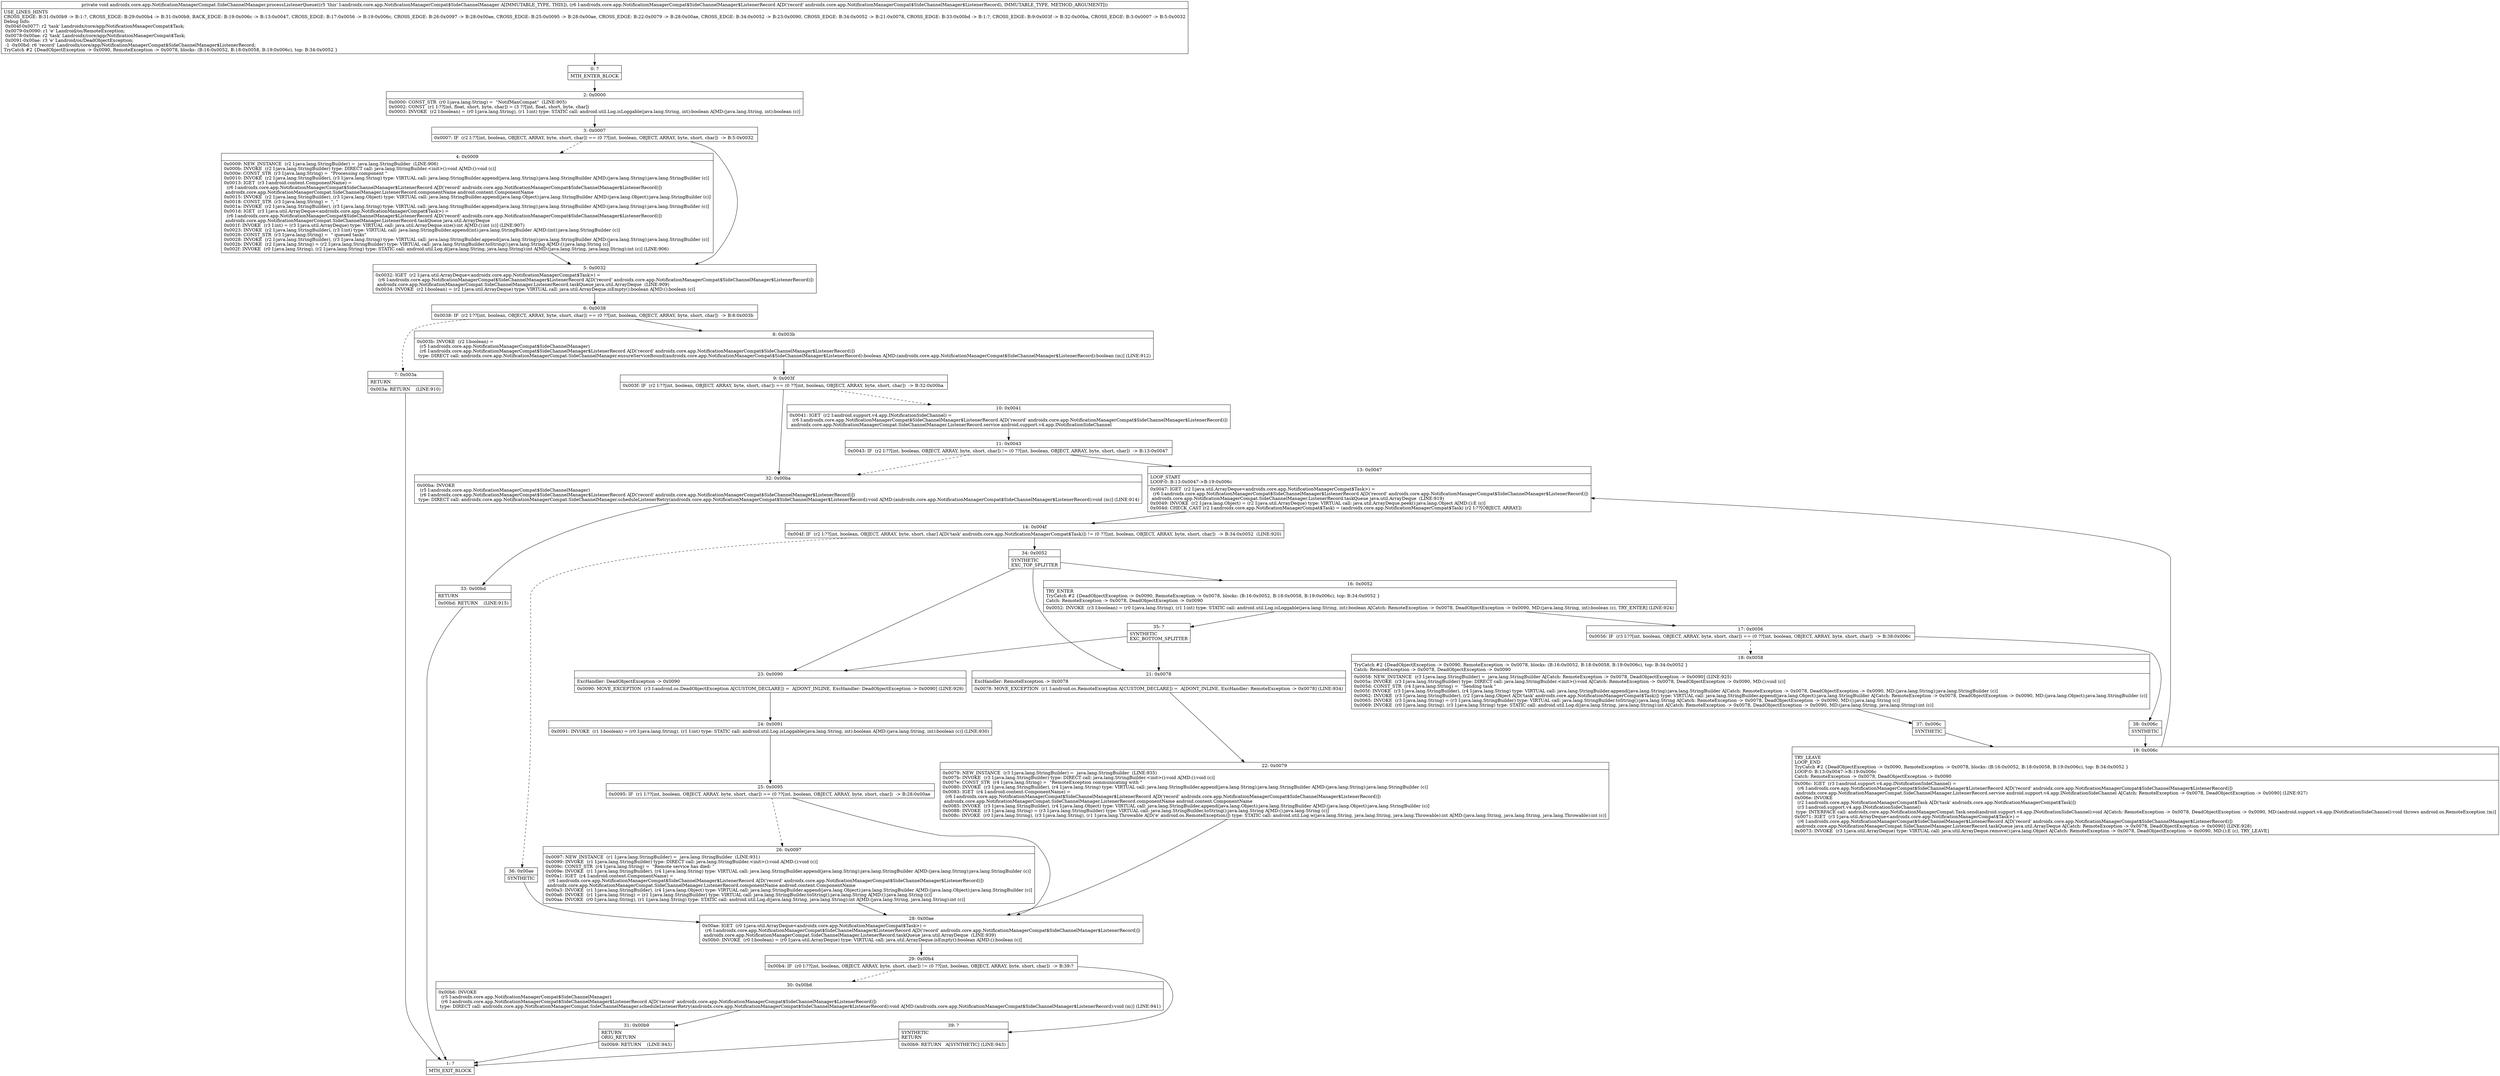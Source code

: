 digraph "CFG forandroidx.core.app.NotificationManagerCompat.SideChannelManager.processListenerQueue(Landroidx\/core\/app\/NotificationManagerCompat$SideChannelManager$ListenerRecord;)V" {
Node_0 [shape=record,label="{0\:\ ?|MTH_ENTER_BLOCK\l}"];
Node_2 [shape=record,label="{2\:\ 0x0000|0x0000: CONST_STR  (r0 I:java.lang.String) =  \"NotifManCompat\"  (LINE:905)\l0x0002: CONST  (r1 I:??[int, float, short, byte, char]) = (3 ??[int, float, short, byte, char]) \l0x0003: INVOKE  (r2 I:boolean) = (r0 I:java.lang.String), (r1 I:int) type: STATIC call: android.util.Log.isLoggable(java.lang.String, int):boolean A[MD:(java.lang.String, int):boolean (c)]\l}"];
Node_3 [shape=record,label="{3\:\ 0x0007|0x0007: IF  (r2 I:??[int, boolean, OBJECT, ARRAY, byte, short, char]) == (0 ??[int, boolean, OBJECT, ARRAY, byte, short, char])  \-\> B:5:0x0032 \l}"];
Node_4 [shape=record,label="{4\:\ 0x0009|0x0009: NEW_INSTANCE  (r2 I:java.lang.StringBuilder) =  java.lang.StringBuilder  (LINE:906)\l0x000b: INVOKE  (r2 I:java.lang.StringBuilder) type: DIRECT call: java.lang.StringBuilder.\<init\>():void A[MD:():void (c)]\l0x000e: CONST_STR  (r3 I:java.lang.String) =  \"Processing component \" \l0x0010: INVOKE  (r2 I:java.lang.StringBuilder), (r3 I:java.lang.String) type: VIRTUAL call: java.lang.StringBuilder.append(java.lang.String):java.lang.StringBuilder A[MD:(java.lang.String):java.lang.StringBuilder (c)]\l0x0013: IGET  (r3 I:android.content.ComponentName) = \l  (r6 I:androidx.core.app.NotificationManagerCompat$SideChannelManager$ListenerRecord A[D('record' androidx.core.app.NotificationManagerCompat$SideChannelManager$ListenerRecord)])\l androidx.core.app.NotificationManagerCompat.SideChannelManager.ListenerRecord.componentName android.content.ComponentName \l0x0015: INVOKE  (r2 I:java.lang.StringBuilder), (r3 I:java.lang.Object) type: VIRTUAL call: java.lang.StringBuilder.append(java.lang.Object):java.lang.StringBuilder A[MD:(java.lang.Object):java.lang.StringBuilder (c)]\l0x0018: CONST_STR  (r3 I:java.lang.String) =  \", \" \l0x001a: INVOKE  (r2 I:java.lang.StringBuilder), (r3 I:java.lang.String) type: VIRTUAL call: java.lang.StringBuilder.append(java.lang.String):java.lang.StringBuilder A[MD:(java.lang.String):java.lang.StringBuilder (c)]\l0x001d: IGET  (r3 I:java.util.ArrayDeque\<androidx.core.app.NotificationManagerCompat$Task\>) = \l  (r6 I:androidx.core.app.NotificationManagerCompat$SideChannelManager$ListenerRecord A[D('record' androidx.core.app.NotificationManagerCompat$SideChannelManager$ListenerRecord)])\l androidx.core.app.NotificationManagerCompat.SideChannelManager.ListenerRecord.taskQueue java.util.ArrayDeque \l0x001f: INVOKE  (r3 I:int) = (r3 I:java.util.ArrayDeque) type: VIRTUAL call: java.util.ArrayDeque.size():int A[MD:():int (c)] (LINE:907)\l0x0023: INVOKE  (r2 I:java.lang.StringBuilder), (r3 I:int) type: VIRTUAL call: java.lang.StringBuilder.append(int):java.lang.StringBuilder A[MD:(int):java.lang.StringBuilder (c)]\l0x0026: CONST_STR  (r3 I:java.lang.String) =  \" queued tasks\" \l0x0028: INVOKE  (r2 I:java.lang.StringBuilder), (r3 I:java.lang.String) type: VIRTUAL call: java.lang.StringBuilder.append(java.lang.String):java.lang.StringBuilder A[MD:(java.lang.String):java.lang.StringBuilder (c)]\l0x002b: INVOKE  (r2 I:java.lang.String) = (r2 I:java.lang.StringBuilder) type: VIRTUAL call: java.lang.StringBuilder.toString():java.lang.String A[MD:():java.lang.String (c)]\l0x002f: INVOKE  (r0 I:java.lang.String), (r2 I:java.lang.String) type: STATIC call: android.util.Log.d(java.lang.String, java.lang.String):int A[MD:(java.lang.String, java.lang.String):int (c)] (LINE:906)\l}"];
Node_5 [shape=record,label="{5\:\ 0x0032|0x0032: IGET  (r2 I:java.util.ArrayDeque\<androidx.core.app.NotificationManagerCompat$Task\>) = \l  (r6 I:androidx.core.app.NotificationManagerCompat$SideChannelManager$ListenerRecord A[D('record' androidx.core.app.NotificationManagerCompat$SideChannelManager$ListenerRecord)])\l androidx.core.app.NotificationManagerCompat.SideChannelManager.ListenerRecord.taskQueue java.util.ArrayDeque  (LINE:909)\l0x0034: INVOKE  (r2 I:boolean) = (r2 I:java.util.ArrayDeque) type: VIRTUAL call: java.util.ArrayDeque.isEmpty():boolean A[MD:():boolean (c)]\l}"];
Node_6 [shape=record,label="{6\:\ 0x0038|0x0038: IF  (r2 I:??[int, boolean, OBJECT, ARRAY, byte, short, char]) == (0 ??[int, boolean, OBJECT, ARRAY, byte, short, char])  \-\> B:8:0x003b \l}"];
Node_7 [shape=record,label="{7\:\ 0x003a|RETURN\l|0x003a: RETURN    (LINE:910)\l}"];
Node_1 [shape=record,label="{1\:\ ?|MTH_EXIT_BLOCK\l}"];
Node_8 [shape=record,label="{8\:\ 0x003b|0x003b: INVOKE  (r2 I:boolean) = \l  (r5 I:androidx.core.app.NotificationManagerCompat$SideChannelManager)\l  (r6 I:androidx.core.app.NotificationManagerCompat$SideChannelManager$ListenerRecord A[D('record' androidx.core.app.NotificationManagerCompat$SideChannelManager$ListenerRecord)])\l type: DIRECT call: androidx.core.app.NotificationManagerCompat.SideChannelManager.ensureServiceBound(androidx.core.app.NotificationManagerCompat$SideChannelManager$ListenerRecord):boolean A[MD:(androidx.core.app.NotificationManagerCompat$SideChannelManager$ListenerRecord):boolean (m)] (LINE:912)\l}"];
Node_9 [shape=record,label="{9\:\ 0x003f|0x003f: IF  (r2 I:??[int, boolean, OBJECT, ARRAY, byte, short, char]) == (0 ??[int, boolean, OBJECT, ARRAY, byte, short, char])  \-\> B:32:0x00ba \l}"];
Node_10 [shape=record,label="{10\:\ 0x0041|0x0041: IGET  (r2 I:android.support.v4.app.INotificationSideChannel) = \l  (r6 I:androidx.core.app.NotificationManagerCompat$SideChannelManager$ListenerRecord A[D('record' androidx.core.app.NotificationManagerCompat$SideChannelManager$ListenerRecord)])\l androidx.core.app.NotificationManagerCompat.SideChannelManager.ListenerRecord.service android.support.v4.app.INotificationSideChannel \l}"];
Node_11 [shape=record,label="{11\:\ 0x0043|0x0043: IF  (r2 I:??[int, boolean, OBJECT, ARRAY, byte, short, char]) != (0 ??[int, boolean, OBJECT, ARRAY, byte, short, char])  \-\> B:13:0x0047 \l}"];
Node_13 [shape=record,label="{13\:\ 0x0047|LOOP_START\lLOOP:0: B:13:0x0047\-\>B:19:0x006c\l|0x0047: IGET  (r2 I:java.util.ArrayDeque\<androidx.core.app.NotificationManagerCompat$Task\>) = \l  (r6 I:androidx.core.app.NotificationManagerCompat$SideChannelManager$ListenerRecord A[D('record' androidx.core.app.NotificationManagerCompat$SideChannelManager$ListenerRecord)])\l androidx.core.app.NotificationManagerCompat.SideChannelManager.ListenerRecord.taskQueue java.util.ArrayDeque  (LINE:919)\l0x0049: INVOKE  (r2 I:java.lang.Object) = (r2 I:java.util.ArrayDeque) type: VIRTUAL call: java.util.ArrayDeque.peek():java.lang.Object A[MD:():E (c)]\l0x004d: CHECK_CAST (r2 I:androidx.core.app.NotificationManagerCompat$Task) = (androidx.core.app.NotificationManagerCompat$Task) (r2 I:??[OBJECT, ARRAY]) \l}"];
Node_14 [shape=record,label="{14\:\ 0x004f|0x004f: IF  (r2 I:??[int, boolean, OBJECT, ARRAY, byte, short, char] A[D('task' androidx.core.app.NotificationManagerCompat$Task)]) != (0 ??[int, boolean, OBJECT, ARRAY, byte, short, char])  \-\> B:34:0x0052  (LINE:920)\l}"];
Node_34 [shape=record,label="{34\:\ 0x0052|SYNTHETIC\lEXC_TOP_SPLITTER\l}"];
Node_16 [shape=record,label="{16\:\ 0x0052|TRY_ENTER\lTryCatch #2 \{DeadObjectException \-\> 0x0090, RemoteException \-\> 0x0078, blocks: (B:16:0x0052, B:18:0x0058, B:19:0x006c), top: B:34:0x0052 \}\lCatch: RemoteException \-\> 0x0078, DeadObjectException \-\> 0x0090\l|0x0052: INVOKE  (r3 I:boolean) = (r0 I:java.lang.String), (r1 I:int) type: STATIC call: android.util.Log.isLoggable(java.lang.String, int):boolean A[Catch: RemoteException \-\> 0x0078, DeadObjectException \-\> 0x0090, MD:(java.lang.String, int):boolean (c), TRY_ENTER] (LINE:924)\l}"];
Node_17 [shape=record,label="{17\:\ 0x0056|0x0056: IF  (r3 I:??[int, boolean, OBJECT, ARRAY, byte, short, char]) == (0 ??[int, boolean, OBJECT, ARRAY, byte, short, char])  \-\> B:38:0x006c \l}"];
Node_18 [shape=record,label="{18\:\ 0x0058|TryCatch #2 \{DeadObjectException \-\> 0x0090, RemoteException \-\> 0x0078, blocks: (B:16:0x0052, B:18:0x0058, B:19:0x006c), top: B:34:0x0052 \}\lCatch: RemoteException \-\> 0x0078, DeadObjectException \-\> 0x0090\l|0x0058: NEW_INSTANCE  (r3 I:java.lang.StringBuilder) =  java.lang.StringBuilder A[Catch: RemoteException \-\> 0x0078, DeadObjectException \-\> 0x0090] (LINE:925)\l0x005a: INVOKE  (r3 I:java.lang.StringBuilder) type: DIRECT call: java.lang.StringBuilder.\<init\>():void A[Catch: RemoteException \-\> 0x0078, DeadObjectException \-\> 0x0090, MD:():void (c)]\l0x005d: CONST_STR  (r4 I:java.lang.String) =  \"Sending task \" \l0x005f: INVOKE  (r3 I:java.lang.StringBuilder), (r4 I:java.lang.String) type: VIRTUAL call: java.lang.StringBuilder.append(java.lang.String):java.lang.StringBuilder A[Catch: RemoteException \-\> 0x0078, DeadObjectException \-\> 0x0090, MD:(java.lang.String):java.lang.StringBuilder (c)]\l0x0062: INVOKE  (r3 I:java.lang.StringBuilder), (r2 I:java.lang.Object A[D('task' androidx.core.app.NotificationManagerCompat$Task)]) type: VIRTUAL call: java.lang.StringBuilder.append(java.lang.Object):java.lang.StringBuilder A[Catch: RemoteException \-\> 0x0078, DeadObjectException \-\> 0x0090, MD:(java.lang.Object):java.lang.StringBuilder (c)]\l0x0065: INVOKE  (r3 I:java.lang.String) = (r3 I:java.lang.StringBuilder) type: VIRTUAL call: java.lang.StringBuilder.toString():java.lang.String A[Catch: RemoteException \-\> 0x0078, DeadObjectException \-\> 0x0090, MD:():java.lang.String (c)]\l0x0069: INVOKE  (r0 I:java.lang.String), (r3 I:java.lang.String) type: STATIC call: android.util.Log.d(java.lang.String, java.lang.String):int A[Catch: RemoteException \-\> 0x0078, DeadObjectException \-\> 0x0090, MD:(java.lang.String, java.lang.String):int (c)]\l}"];
Node_37 [shape=record,label="{37\:\ 0x006c|SYNTHETIC\l}"];
Node_19 [shape=record,label="{19\:\ 0x006c|TRY_LEAVE\lLOOP_END\lTryCatch #2 \{DeadObjectException \-\> 0x0090, RemoteException \-\> 0x0078, blocks: (B:16:0x0052, B:18:0x0058, B:19:0x006c), top: B:34:0x0052 \}\lLOOP:0: B:13:0x0047\-\>B:19:0x006c\lCatch: RemoteException \-\> 0x0078, DeadObjectException \-\> 0x0090\l|0x006c: IGET  (r3 I:android.support.v4.app.INotificationSideChannel) = \l  (r6 I:androidx.core.app.NotificationManagerCompat$SideChannelManager$ListenerRecord A[D('record' androidx.core.app.NotificationManagerCompat$SideChannelManager$ListenerRecord)])\l androidx.core.app.NotificationManagerCompat.SideChannelManager.ListenerRecord.service android.support.v4.app.INotificationSideChannel A[Catch: RemoteException \-\> 0x0078, DeadObjectException \-\> 0x0090] (LINE:927)\l0x006e: INVOKE  \l  (r2 I:androidx.core.app.NotificationManagerCompat$Task A[D('task' androidx.core.app.NotificationManagerCompat$Task)])\l  (r3 I:android.support.v4.app.INotificationSideChannel)\l type: INTERFACE call: androidx.core.app.NotificationManagerCompat.Task.send(android.support.v4.app.INotificationSideChannel):void A[Catch: RemoteException \-\> 0x0078, DeadObjectException \-\> 0x0090, MD:(android.support.v4.app.INotificationSideChannel):void throws android.os.RemoteException (m)]\l0x0071: IGET  (r3 I:java.util.ArrayDeque\<androidx.core.app.NotificationManagerCompat$Task\>) = \l  (r6 I:androidx.core.app.NotificationManagerCompat$SideChannelManager$ListenerRecord A[D('record' androidx.core.app.NotificationManagerCompat$SideChannelManager$ListenerRecord)])\l androidx.core.app.NotificationManagerCompat.SideChannelManager.ListenerRecord.taskQueue java.util.ArrayDeque A[Catch: RemoteException \-\> 0x0078, DeadObjectException \-\> 0x0090] (LINE:928)\l0x0073: INVOKE  (r3 I:java.util.ArrayDeque) type: VIRTUAL call: java.util.ArrayDeque.remove():java.lang.Object A[Catch: RemoteException \-\> 0x0078, DeadObjectException \-\> 0x0090, MD:():E (c), TRY_LEAVE]\l}"];
Node_38 [shape=record,label="{38\:\ 0x006c|SYNTHETIC\l}"];
Node_35 [shape=record,label="{35\:\ ?|SYNTHETIC\lEXC_BOTTOM_SPLITTER\l}"];
Node_23 [shape=record,label="{23\:\ 0x0090|ExcHandler: DeadObjectException \-\> 0x0090\l|0x0090: MOVE_EXCEPTION  (r3 I:android.os.DeadObjectException A[CUSTOM_DECLARE]) =  A[DONT_INLINE, ExcHandler: DeadObjectException \-\> 0x0090] (LINE:929)\l}"];
Node_24 [shape=record,label="{24\:\ 0x0091|0x0091: INVOKE  (r1 I:boolean) = (r0 I:java.lang.String), (r1 I:int) type: STATIC call: android.util.Log.isLoggable(java.lang.String, int):boolean A[MD:(java.lang.String, int):boolean (c)] (LINE:930)\l}"];
Node_25 [shape=record,label="{25\:\ 0x0095|0x0095: IF  (r1 I:??[int, boolean, OBJECT, ARRAY, byte, short, char]) == (0 ??[int, boolean, OBJECT, ARRAY, byte, short, char])  \-\> B:28:0x00ae \l}"];
Node_26 [shape=record,label="{26\:\ 0x0097|0x0097: NEW_INSTANCE  (r1 I:java.lang.StringBuilder) =  java.lang.StringBuilder  (LINE:931)\l0x0099: INVOKE  (r1 I:java.lang.StringBuilder) type: DIRECT call: java.lang.StringBuilder.\<init\>():void A[MD:():void (c)]\l0x009c: CONST_STR  (r4 I:java.lang.String) =  \"Remote service has died: \" \l0x009e: INVOKE  (r1 I:java.lang.StringBuilder), (r4 I:java.lang.String) type: VIRTUAL call: java.lang.StringBuilder.append(java.lang.String):java.lang.StringBuilder A[MD:(java.lang.String):java.lang.StringBuilder (c)]\l0x00a1: IGET  (r4 I:android.content.ComponentName) = \l  (r6 I:androidx.core.app.NotificationManagerCompat$SideChannelManager$ListenerRecord A[D('record' androidx.core.app.NotificationManagerCompat$SideChannelManager$ListenerRecord)])\l androidx.core.app.NotificationManagerCompat.SideChannelManager.ListenerRecord.componentName android.content.ComponentName \l0x00a3: INVOKE  (r1 I:java.lang.StringBuilder), (r4 I:java.lang.Object) type: VIRTUAL call: java.lang.StringBuilder.append(java.lang.Object):java.lang.StringBuilder A[MD:(java.lang.Object):java.lang.StringBuilder (c)]\l0x00a6: INVOKE  (r1 I:java.lang.String) = (r1 I:java.lang.StringBuilder) type: VIRTUAL call: java.lang.StringBuilder.toString():java.lang.String A[MD:():java.lang.String (c)]\l0x00aa: INVOKE  (r0 I:java.lang.String), (r1 I:java.lang.String) type: STATIC call: android.util.Log.d(java.lang.String, java.lang.String):int A[MD:(java.lang.String, java.lang.String):int (c)]\l}"];
Node_28 [shape=record,label="{28\:\ 0x00ae|0x00ae: IGET  (r0 I:java.util.ArrayDeque\<androidx.core.app.NotificationManagerCompat$Task\>) = \l  (r6 I:androidx.core.app.NotificationManagerCompat$SideChannelManager$ListenerRecord A[D('record' androidx.core.app.NotificationManagerCompat$SideChannelManager$ListenerRecord)])\l androidx.core.app.NotificationManagerCompat.SideChannelManager.ListenerRecord.taskQueue java.util.ArrayDeque  (LINE:939)\l0x00b0: INVOKE  (r0 I:boolean) = (r0 I:java.util.ArrayDeque) type: VIRTUAL call: java.util.ArrayDeque.isEmpty():boolean A[MD:():boolean (c)]\l}"];
Node_29 [shape=record,label="{29\:\ 0x00b4|0x00b4: IF  (r0 I:??[int, boolean, OBJECT, ARRAY, byte, short, char]) != (0 ??[int, boolean, OBJECT, ARRAY, byte, short, char])  \-\> B:39:? \l}"];
Node_30 [shape=record,label="{30\:\ 0x00b6|0x00b6: INVOKE  \l  (r5 I:androidx.core.app.NotificationManagerCompat$SideChannelManager)\l  (r6 I:androidx.core.app.NotificationManagerCompat$SideChannelManager$ListenerRecord A[D('record' androidx.core.app.NotificationManagerCompat$SideChannelManager$ListenerRecord)])\l type: DIRECT call: androidx.core.app.NotificationManagerCompat.SideChannelManager.scheduleListenerRetry(androidx.core.app.NotificationManagerCompat$SideChannelManager$ListenerRecord):void A[MD:(androidx.core.app.NotificationManagerCompat$SideChannelManager$ListenerRecord):void (m)] (LINE:941)\l}"];
Node_31 [shape=record,label="{31\:\ 0x00b9|RETURN\lORIG_RETURN\l|0x00b9: RETURN    (LINE:943)\l}"];
Node_39 [shape=record,label="{39\:\ ?|SYNTHETIC\lRETURN\l|0x00b9: RETURN   A[SYNTHETIC] (LINE:943)\l}"];
Node_21 [shape=record,label="{21\:\ 0x0078|ExcHandler: RemoteException \-\> 0x0078\l|0x0078: MOVE_EXCEPTION  (r1 I:android.os.RemoteException A[CUSTOM_DECLARE]) =  A[DONT_INLINE, ExcHandler: RemoteException \-\> 0x0078] (LINE:934)\l}"];
Node_22 [shape=record,label="{22\:\ 0x0079|0x0079: NEW_INSTANCE  (r3 I:java.lang.StringBuilder) =  java.lang.StringBuilder  (LINE:935)\l0x007b: INVOKE  (r3 I:java.lang.StringBuilder) type: DIRECT call: java.lang.StringBuilder.\<init\>():void A[MD:():void (c)]\l0x007e: CONST_STR  (r4 I:java.lang.String) =  \"RemoteException communicating with \" \l0x0080: INVOKE  (r3 I:java.lang.StringBuilder), (r4 I:java.lang.String) type: VIRTUAL call: java.lang.StringBuilder.append(java.lang.String):java.lang.StringBuilder A[MD:(java.lang.String):java.lang.StringBuilder (c)]\l0x0083: IGET  (r4 I:android.content.ComponentName) = \l  (r6 I:androidx.core.app.NotificationManagerCompat$SideChannelManager$ListenerRecord A[D('record' androidx.core.app.NotificationManagerCompat$SideChannelManager$ListenerRecord)])\l androidx.core.app.NotificationManagerCompat.SideChannelManager.ListenerRecord.componentName android.content.ComponentName \l0x0085: INVOKE  (r3 I:java.lang.StringBuilder), (r4 I:java.lang.Object) type: VIRTUAL call: java.lang.StringBuilder.append(java.lang.Object):java.lang.StringBuilder A[MD:(java.lang.Object):java.lang.StringBuilder (c)]\l0x0088: INVOKE  (r3 I:java.lang.String) = (r3 I:java.lang.StringBuilder) type: VIRTUAL call: java.lang.StringBuilder.toString():java.lang.String A[MD:():java.lang.String (c)]\l0x008c: INVOKE  (r0 I:java.lang.String), (r3 I:java.lang.String), (r1 I:java.lang.Throwable A[D('e' android.os.RemoteException)]) type: STATIC call: android.util.Log.w(java.lang.String, java.lang.String, java.lang.Throwable):int A[MD:(java.lang.String, java.lang.String, java.lang.Throwable):int (c)]\l}"];
Node_36 [shape=record,label="{36\:\ 0x00ae|SYNTHETIC\l}"];
Node_32 [shape=record,label="{32\:\ 0x00ba|0x00ba: INVOKE  \l  (r5 I:androidx.core.app.NotificationManagerCompat$SideChannelManager)\l  (r6 I:androidx.core.app.NotificationManagerCompat$SideChannelManager$ListenerRecord A[D('record' androidx.core.app.NotificationManagerCompat$SideChannelManager$ListenerRecord)])\l type: DIRECT call: androidx.core.app.NotificationManagerCompat.SideChannelManager.scheduleListenerRetry(androidx.core.app.NotificationManagerCompat$SideChannelManager$ListenerRecord):void A[MD:(androidx.core.app.NotificationManagerCompat$SideChannelManager$ListenerRecord):void (m)] (LINE:914)\l}"];
Node_33 [shape=record,label="{33\:\ 0x00bd|RETURN\l|0x00bd: RETURN    (LINE:915)\l}"];
MethodNode[shape=record,label="{private void androidx.core.app.NotificationManagerCompat.SideChannelManager.processListenerQueue((r5 'this' I:androidx.core.app.NotificationManagerCompat$SideChannelManager A[IMMUTABLE_TYPE, THIS]), (r6 I:androidx.core.app.NotificationManagerCompat$SideChannelManager$ListenerRecord A[D('record' androidx.core.app.NotificationManagerCompat$SideChannelManager$ListenerRecord), IMMUTABLE_TYPE, METHOD_ARGUMENT]))  | USE_LINES_HINTS\lCROSS_EDGE: B:31:0x00b9 \-\> B:1:?, CROSS_EDGE: B:29:0x00b4 \-\> B:31:0x00b9, BACK_EDGE: B:19:0x006c \-\> B:13:0x0047, CROSS_EDGE: B:17:0x0056 \-\> B:19:0x006c, CROSS_EDGE: B:26:0x0097 \-\> B:28:0x00ae, CROSS_EDGE: B:25:0x0095 \-\> B:28:0x00ae, CROSS_EDGE: B:22:0x0079 \-\> B:28:0x00ae, CROSS_EDGE: B:34:0x0052 \-\> B:23:0x0090, CROSS_EDGE: B:34:0x0052 \-\> B:21:0x0078, CROSS_EDGE: B:33:0x00bd \-\> B:1:?, CROSS_EDGE: B:9:0x003f \-\> B:32:0x00ba, CROSS_EDGE: B:3:0x0007 \-\> B:5:0x0032\lDebug Info:\l  0x004f\-0x0077: r2 'task' Landroidx\/core\/app\/NotificationManagerCompat$Task;\l  0x0079\-0x0090: r1 'e' Landroid\/os\/RemoteException;\l  0x0078\-0x00ae: r2 'task' Landroidx\/core\/app\/NotificationManagerCompat$Task;\l  0x0091\-0x00ae: r3 'e' Landroid\/os\/DeadObjectException;\l  \-1 \-0x00bd: r6 'record' Landroidx\/core\/app\/NotificationManagerCompat$SideChannelManager$ListenerRecord;\lTryCatch #2 \{DeadObjectException \-\> 0x0090, RemoteException \-\> 0x0078, blocks: (B:16:0x0052, B:18:0x0058, B:19:0x006c), top: B:34:0x0052 \}\l}"];
MethodNode -> Node_0;Node_0 -> Node_2;
Node_2 -> Node_3;
Node_3 -> Node_4[style=dashed];
Node_3 -> Node_5;
Node_4 -> Node_5;
Node_5 -> Node_6;
Node_6 -> Node_7[style=dashed];
Node_6 -> Node_8;
Node_7 -> Node_1;
Node_8 -> Node_9;
Node_9 -> Node_10[style=dashed];
Node_9 -> Node_32;
Node_10 -> Node_11;
Node_11 -> Node_13;
Node_11 -> Node_32[style=dashed];
Node_13 -> Node_14;
Node_14 -> Node_34;
Node_14 -> Node_36[style=dashed];
Node_34 -> Node_16;
Node_34 -> Node_23;
Node_34 -> Node_21;
Node_16 -> Node_17;
Node_16 -> Node_35;
Node_17 -> Node_18[style=dashed];
Node_17 -> Node_38;
Node_18 -> Node_37;
Node_37 -> Node_19;
Node_19 -> Node_13;
Node_38 -> Node_19;
Node_35 -> Node_23;
Node_35 -> Node_21;
Node_23 -> Node_24;
Node_24 -> Node_25;
Node_25 -> Node_26[style=dashed];
Node_25 -> Node_28;
Node_26 -> Node_28;
Node_28 -> Node_29;
Node_29 -> Node_30[style=dashed];
Node_29 -> Node_39;
Node_30 -> Node_31;
Node_31 -> Node_1;
Node_39 -> Node_1;
Node_21 -> Node_22;
Node_22 -> Node_28;
Node_36 -> Node_28;
Node_32 -> Node_33;
Node_33 -> Node_1;
}

